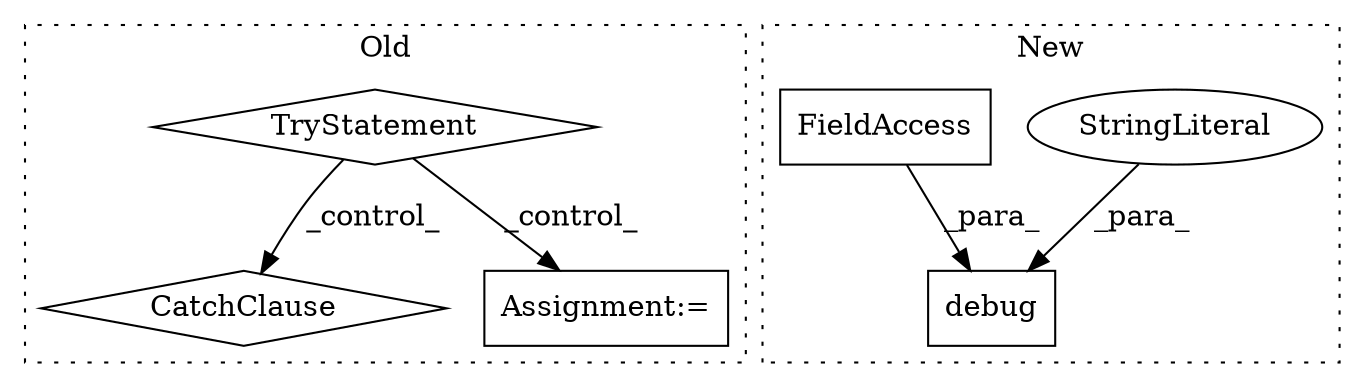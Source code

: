 digraph G {
subgraph cluster0 {
1 [label="CatchClause" a="12" s="9745,9767" l="11,2" shape="diamond"];
3 [label="TryStatement" a="54" s="9522" l="4" shape="diamond"];
4 [label="Assignment:=" a="7" s="9600" l="1" shape="box"];
label = "Old";
style="dotted";
}
subgraph cluster1 {
2 [label="debug" a="32" s="9591,9626" l="6,1" shape="box"];
5 [label="StringLiteral" a="45" s="9597" l="18" shape="ellipse"];
6 [label="FieldAccess" a="22" s="9616" l="10" shape="box"];
label = "New";
style="dotted";
}
3 -> 4 [label="_control_"];
3 -> 1 [label="_control_"];
5 -> 2 [label="_para_"];
6 -> 2 [label="_para_"];
}